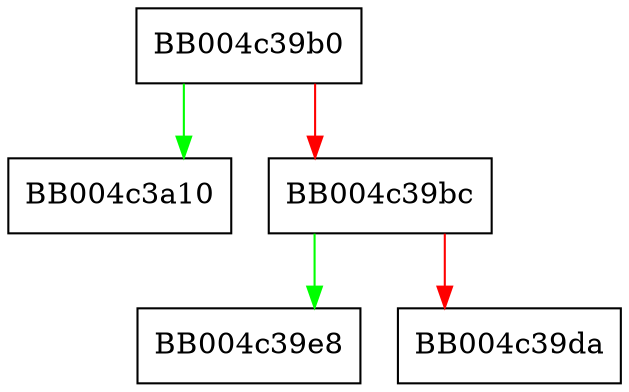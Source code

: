 digraph PACKET_get_quic_vlint {
  node [shape="box"];
  graph [splines=ortho];
  BB004c39b0 -> BB004c3a10 [color="green"];
  BB004c39b0 -> BB004c39bc [color="red"];
  BB004c39bc -> BB004c39e8 [color="green"];
  BB004c39bc -> BB004c39da [color="red"];
}